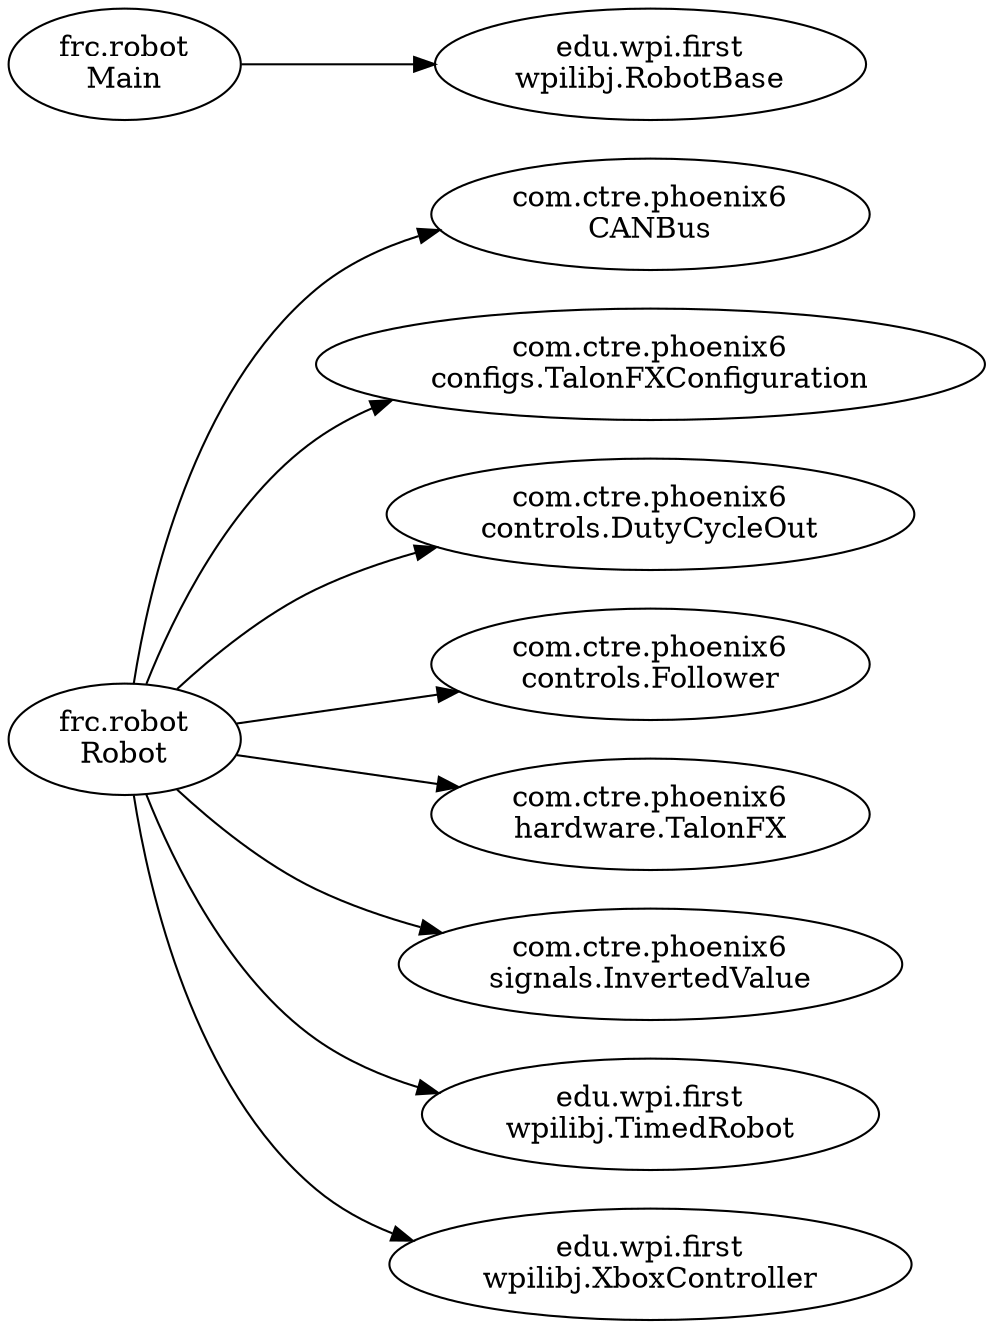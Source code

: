 digraph ArcadeDrive {
rankdir="LR";
constraint=false;
com_ctre_phoenix6_CANBus[label="com.ctre.phoenix6\nCANBus"]
com_ctre_phoenix6_configs_TalonFXConfiguration[label="com.ctre.phoenix6\nconfigs.TalonFXConfiguration"]
com_ctre_phoenix6_controls_DutyCycleOut[label="com.ctre.phoenix6\ncontrols.DutyCycleOut"]
com_ctre_phoenix6_controls_Follower[label="com.ctre.phoenix6\ncontrols.Follower"]
com_ctre_phoenix6_hardware_TalonFX[label="com.ctre.phoenix6\nhardware.TalonFX"]
com_ctre_phoenix6_signals_InvertedValue[label="com.ctre.phoenix6\nsignals.InvertedValue"]
edu_wpi_first_wpilibj_RobotBase[label="edu.wpi.first\nwpilibj.RobotBase"]
edu_wpi_first_wpilibj_TimedRobot[label="edu.wpi.first\nwpilibj.TimedRobot"]
edu_wpi_first_wpilibj_XboxController[label="edu.wpi.first\nwpilibj.XboxController"]
frc_robot_Main[label="frc.robot\nMain"]
frc_robot_Robot[label="frc.robot\nRobot"]
frc_robot_Robot -> com_ctre_phoenix6_CANBus
frc_robot_Robot -> com_ctre_phoenix6_configs_TalonFXConfiguration
frc_robot_Robot -> com_ctre_phoenix6_controls_DutyCycleOut
frc_robot_Robot -> com_ctre_phoenix6_controls_Follower
frc_robot_Robot -> com_ctre_phoenix6_hardware_TalonFX
frc_robot_Robot -> com_ctre_phoenix6_signals_InvertedValue
frc_robot_Robot -> edu_wpi_first_wpilibj_TimedRobot
frc_robot_Robot -> edu_wpi_first_wpilibj_XboxController
frc_robot_Main -> edu_wpi_first_wpilibj_RobotBase
}
